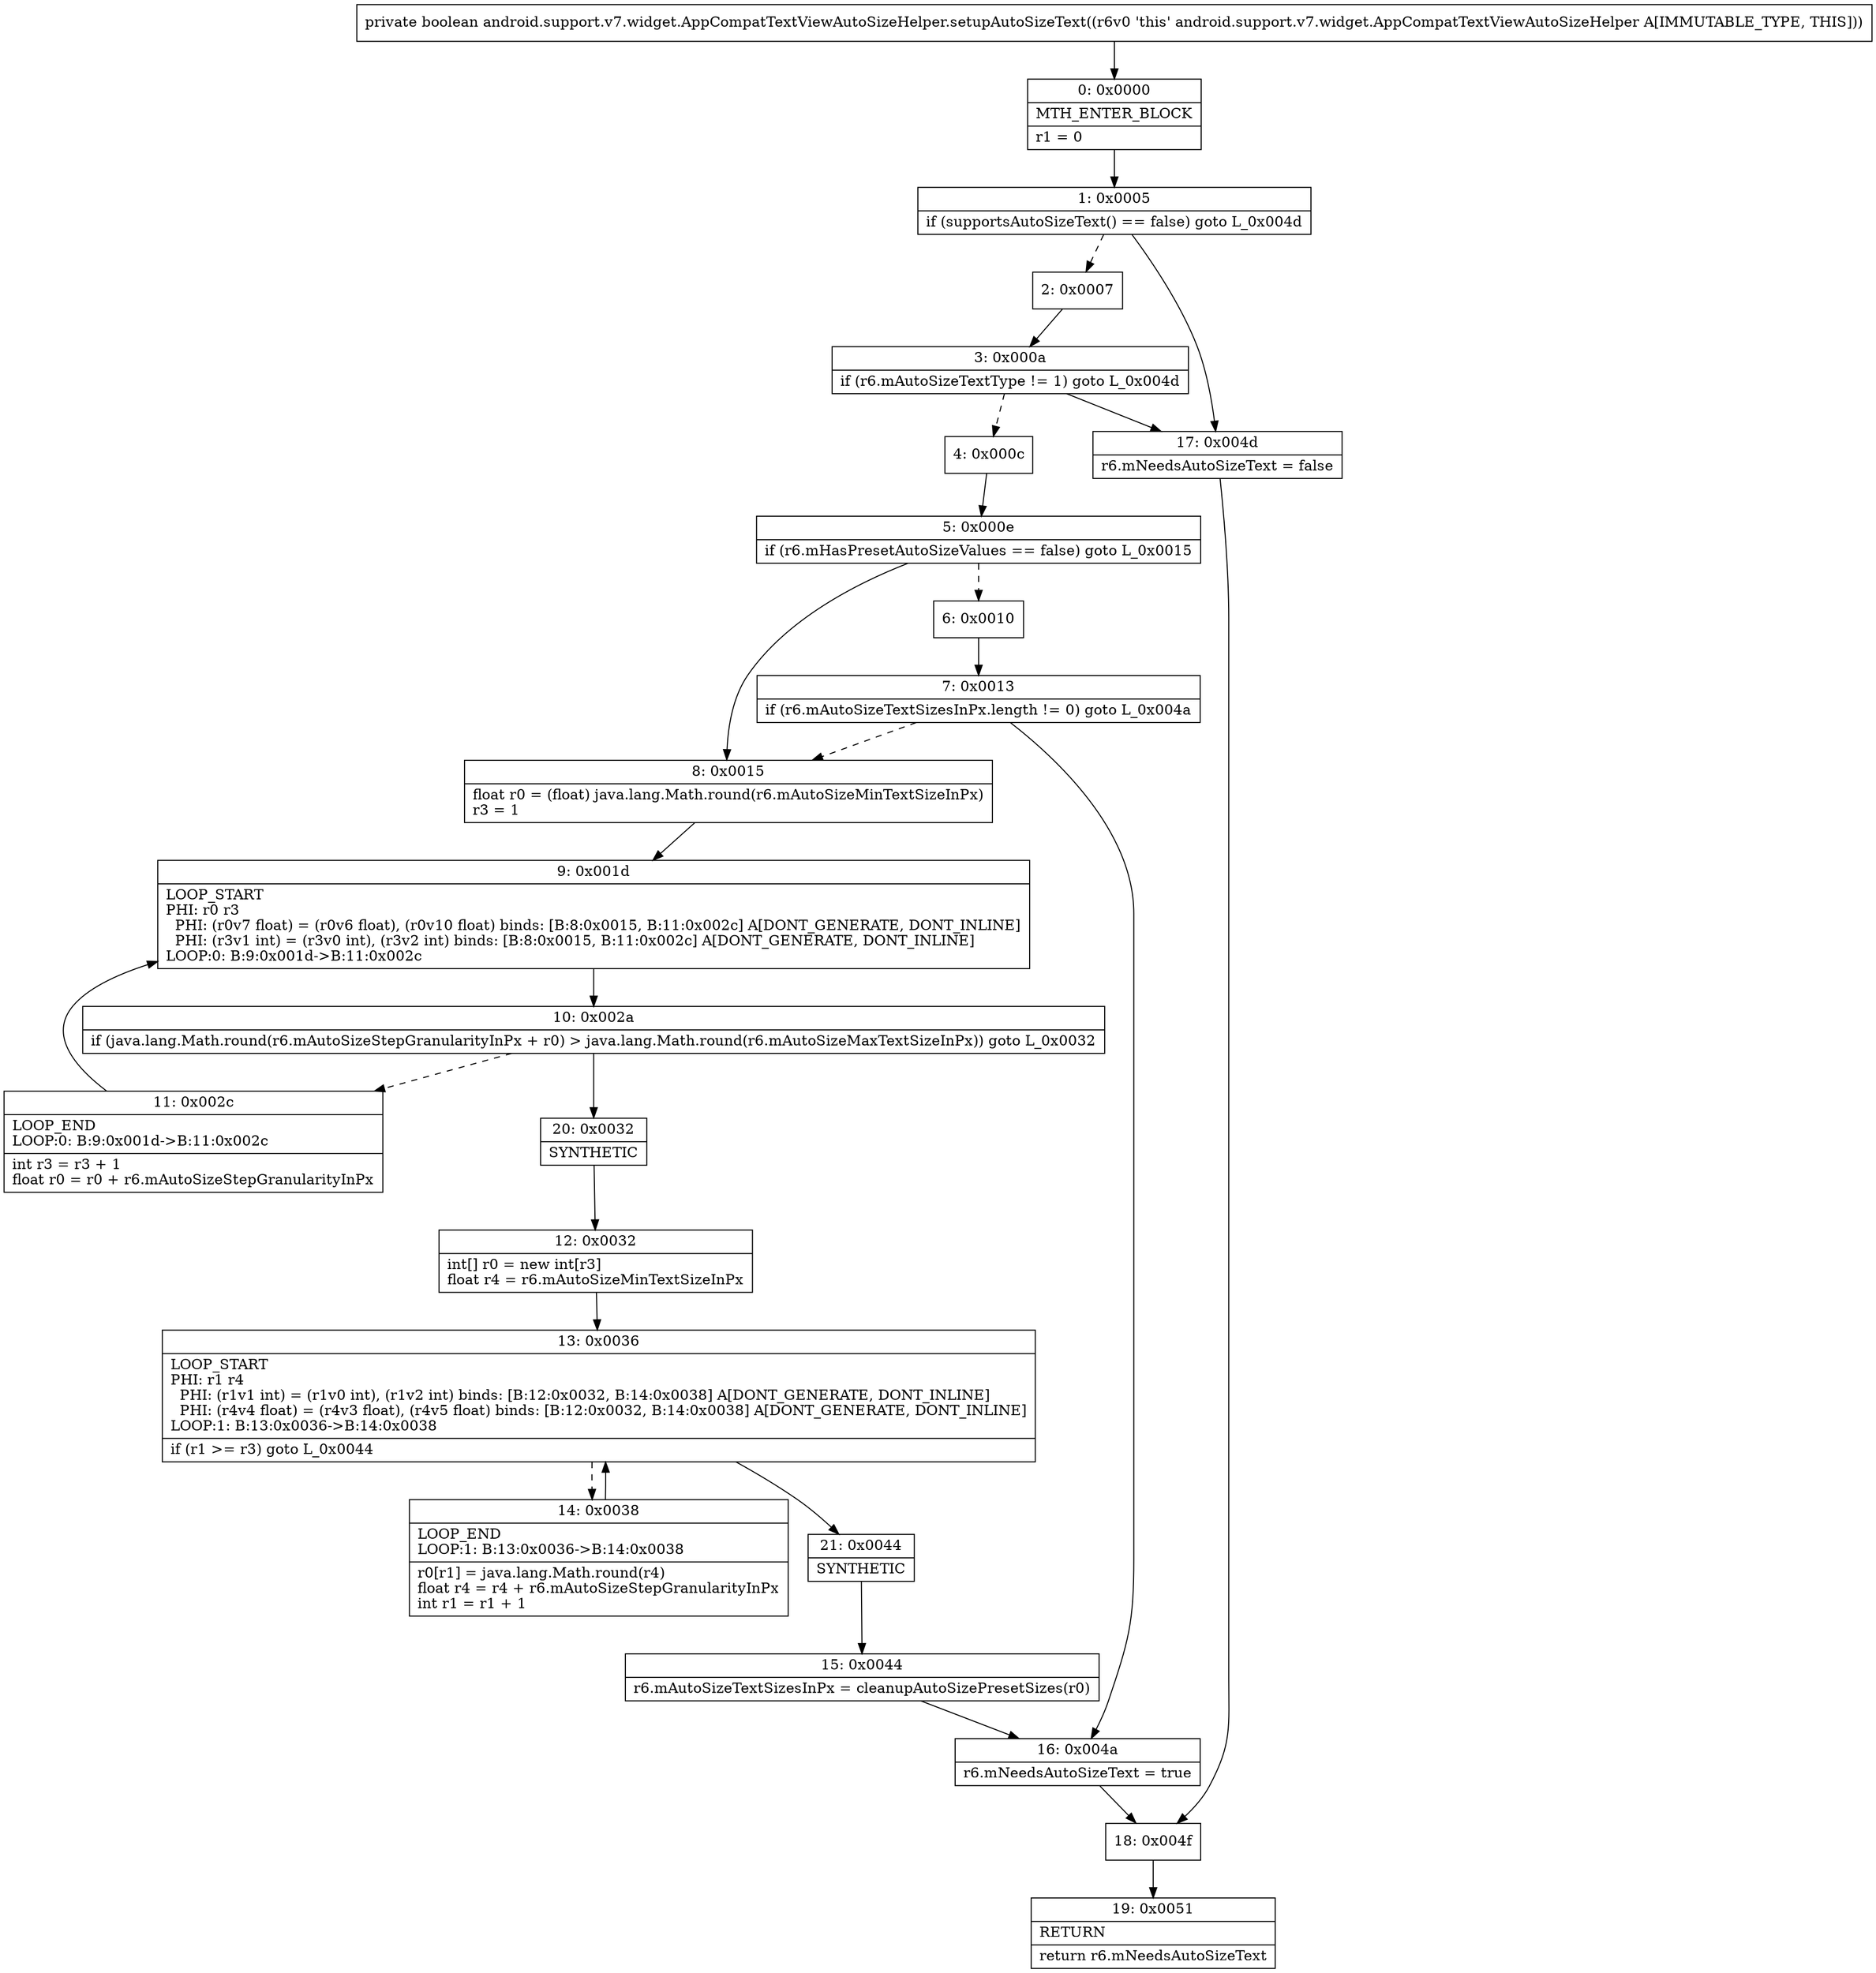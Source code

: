 digraph "CFG forandroid.support.v7.widget.AppCompatTextViewAutoSizeHelper.setupAutoSizeText()Z" {
Node_0 [shape=record,label="{0\:\ 0x0000|MTH_ENTER_BLOCK\l|r1 = 0\l}"];
Node_1 [shape=record,label="{1\:\ 0x0005|if (supportsAutoSizeText() == false) goto L_0x004d\l}"];
Node_2 [shape=record,label="{2\:\ 0x0007}"];
Node_3 [shape=record,label="{3\:\ 0x000a|if (r6.mAutoSizeTextType != 1) goto L_0x004d\l}"];
Node_4 [shape=record,label="{4\:\ 0x000c}"];
Node_5 [shape=record,label="{5\:\ 0x000e|if (r6.mHasPresetAutoSizeValues == false) goto L_0x0015\l}"];
Node_6 [shape=record,label="{6\:\ 0x0010}"];
Node_7 [shape=record,label="{7\:\ 0x0013|if (r6.mAutoSizeTextSizesInPx.length != 0) goto L_0x004a\l}"];
Node_8 [shape=record,label="{8\:\ 0x0015|float r0 = (float) java.lang.Math.round(r6.mAutoSizeMinTextSizeInPx)\lr3 = 1\l}"];
Node_9 [shape=record,label="{9\:\ 0x001d|LOOP_START\lPHI: r0 r3 \l  PHI: (r0v7 float) = (r0v6 float), (r0v10 float) binds: [B:8:0x0015, B:11:0x002c] A[DONT_GENERATE, DONT_INLINE]\l  PHI: (r3v1 int) = (r3v0 int), (r3v2 int) binds: [B:8:0x0015, B:11:0x002c] A[DONT_GENERATE, DONT_INLINE]\lLOOP:0: B:9:0x001d\-\>B:11:0x002c\l}"];
Node_10 [shape=record,label="{10\:\ 0x002a|if (java.lang.Math.round(r6.mAutoSizeStepGranularityInPx + r0) \> java.lang.Math.round(r6.mAutoSizeMaxTextSizeInPx)) goto L_0x0032\l}"];
Node_11 [shape=record,label="{11\:\ 0x002c|LOOP_END\lLOOP:0: B:9:0x001d\-\>B:11:0x002c\l|int r3 = r3 + 1\lfloat r0 = r0 + r6.mAutoSizeStepGranularityInPx\l}"];
Node_12 [shape=record,label="{12\:\ 0x0032|int[] r0 = new int[r3]\lfloat r4 = r6.mAutoSizeMinTextSizeInPx\l}"];
Node_13 [shape=record,label="{13\:\ 0x0036|LOOP_START\lPHI: r1 r4 \l  PHI: (r1v1 int) = (r1v0 int), (r1v2 int) binds: [B:12:0x0032, B:14:0x0038] A[DONT_GENERATE, DONT_INLINE]\l  PHI: (r4v4 float) = (r4v3 float), (r4v5 float) binds: [B:12:0x0032, B:14:0x0038] A[DONT_GENERATE, DONT_INLINE]\lLOOP:1: B:13:0x0036\-\>B:14:0x0038\l|if (r1 \>= r3) goto L_0x0044\l}"];
Node_14 [shape=record,label="{14\:\ 0x0038|LOOP_END\lLOOP:1: B:13:0x0036\-\>B:14:0x0038\l|r0[r1] = java.lang.Math.round(r4)\lfloat r4 = r4 + r6.mAutoSizeStepGranularityInPx\lint r1 = r1 + 1\l}"];
Node_15 [shape=record,label="{15\:\ 0x0044|r6.mAutoSizeTextSizesInPx = cleanupAutoSizePresetSizes(r0)\l}"];
Node_16 [shape=record,label="{16\:\ 0x004a|r6.mNeedsAutoSizeText = true\l}"];
Node_17 [shape=record,label="{17\:\ 0x004d|r6.mNeedsAutoSizeText = false\l}"];
Node_18 [shape=record,label="{18\:\ 0x004f}"];
Node_19 [shape=record,label="{19\:\ 0x0051|RETURN\l|return r6.mNeedsAutoSizeText\l}"];
Node_20 [shape=record,label="{20\:\ 0x0032|SYNTHETIC\l}"];
Node_21 [shape=record,label="{21\:\ 0x0044|SYNTHETIC\l}"];
MethodNode[shape=record,label="{private boolean android.support.v7.widget.AppCompatTextViewAutoSizeHelper.setupAutoSizeText((r6v0 'this' android.support.v7.widget.AppCompatTextViewAutoSizeHelper A[IMMUTABLE_TYPE, THIS])) }"];
MethodNode -> Node_0;
Node_0 -> Node_1;
Node_1 -> Node_2[style=dashed];
Node_1 -> Node_17;
Node_2 -> Node_3;
Node_3 -> Node_4[style=dashed];
Node_3 -> Node_17;
Node_4 -> Node_5;
Node_5 -> Node_6[style=dashed];
Node_5 -> Node_8;
Node_6 -> Node_7;
Node_7 -> Node_8[style=dashed];
Node_7 -> Node_16;
Node_8 -> Node_9;
Node_9 -> Node_10;
Node_10 -> Node_11[style=dashed];
Node_10 -> Node_20;
Node_11 -> Node_9;
Node_12 -> Node_13;
Node_13 -> Node_14[style=dashed];
Node_13 -> Node_21;
Node_14 -> Node_13;
Node_15 -> Node_16;
Node_16 -> Node_18;
Node_17 -> Node_18;
Node_18 -> Node_19;
Node_20 -> Node_12;
Node_21 -> Node_15;
}

